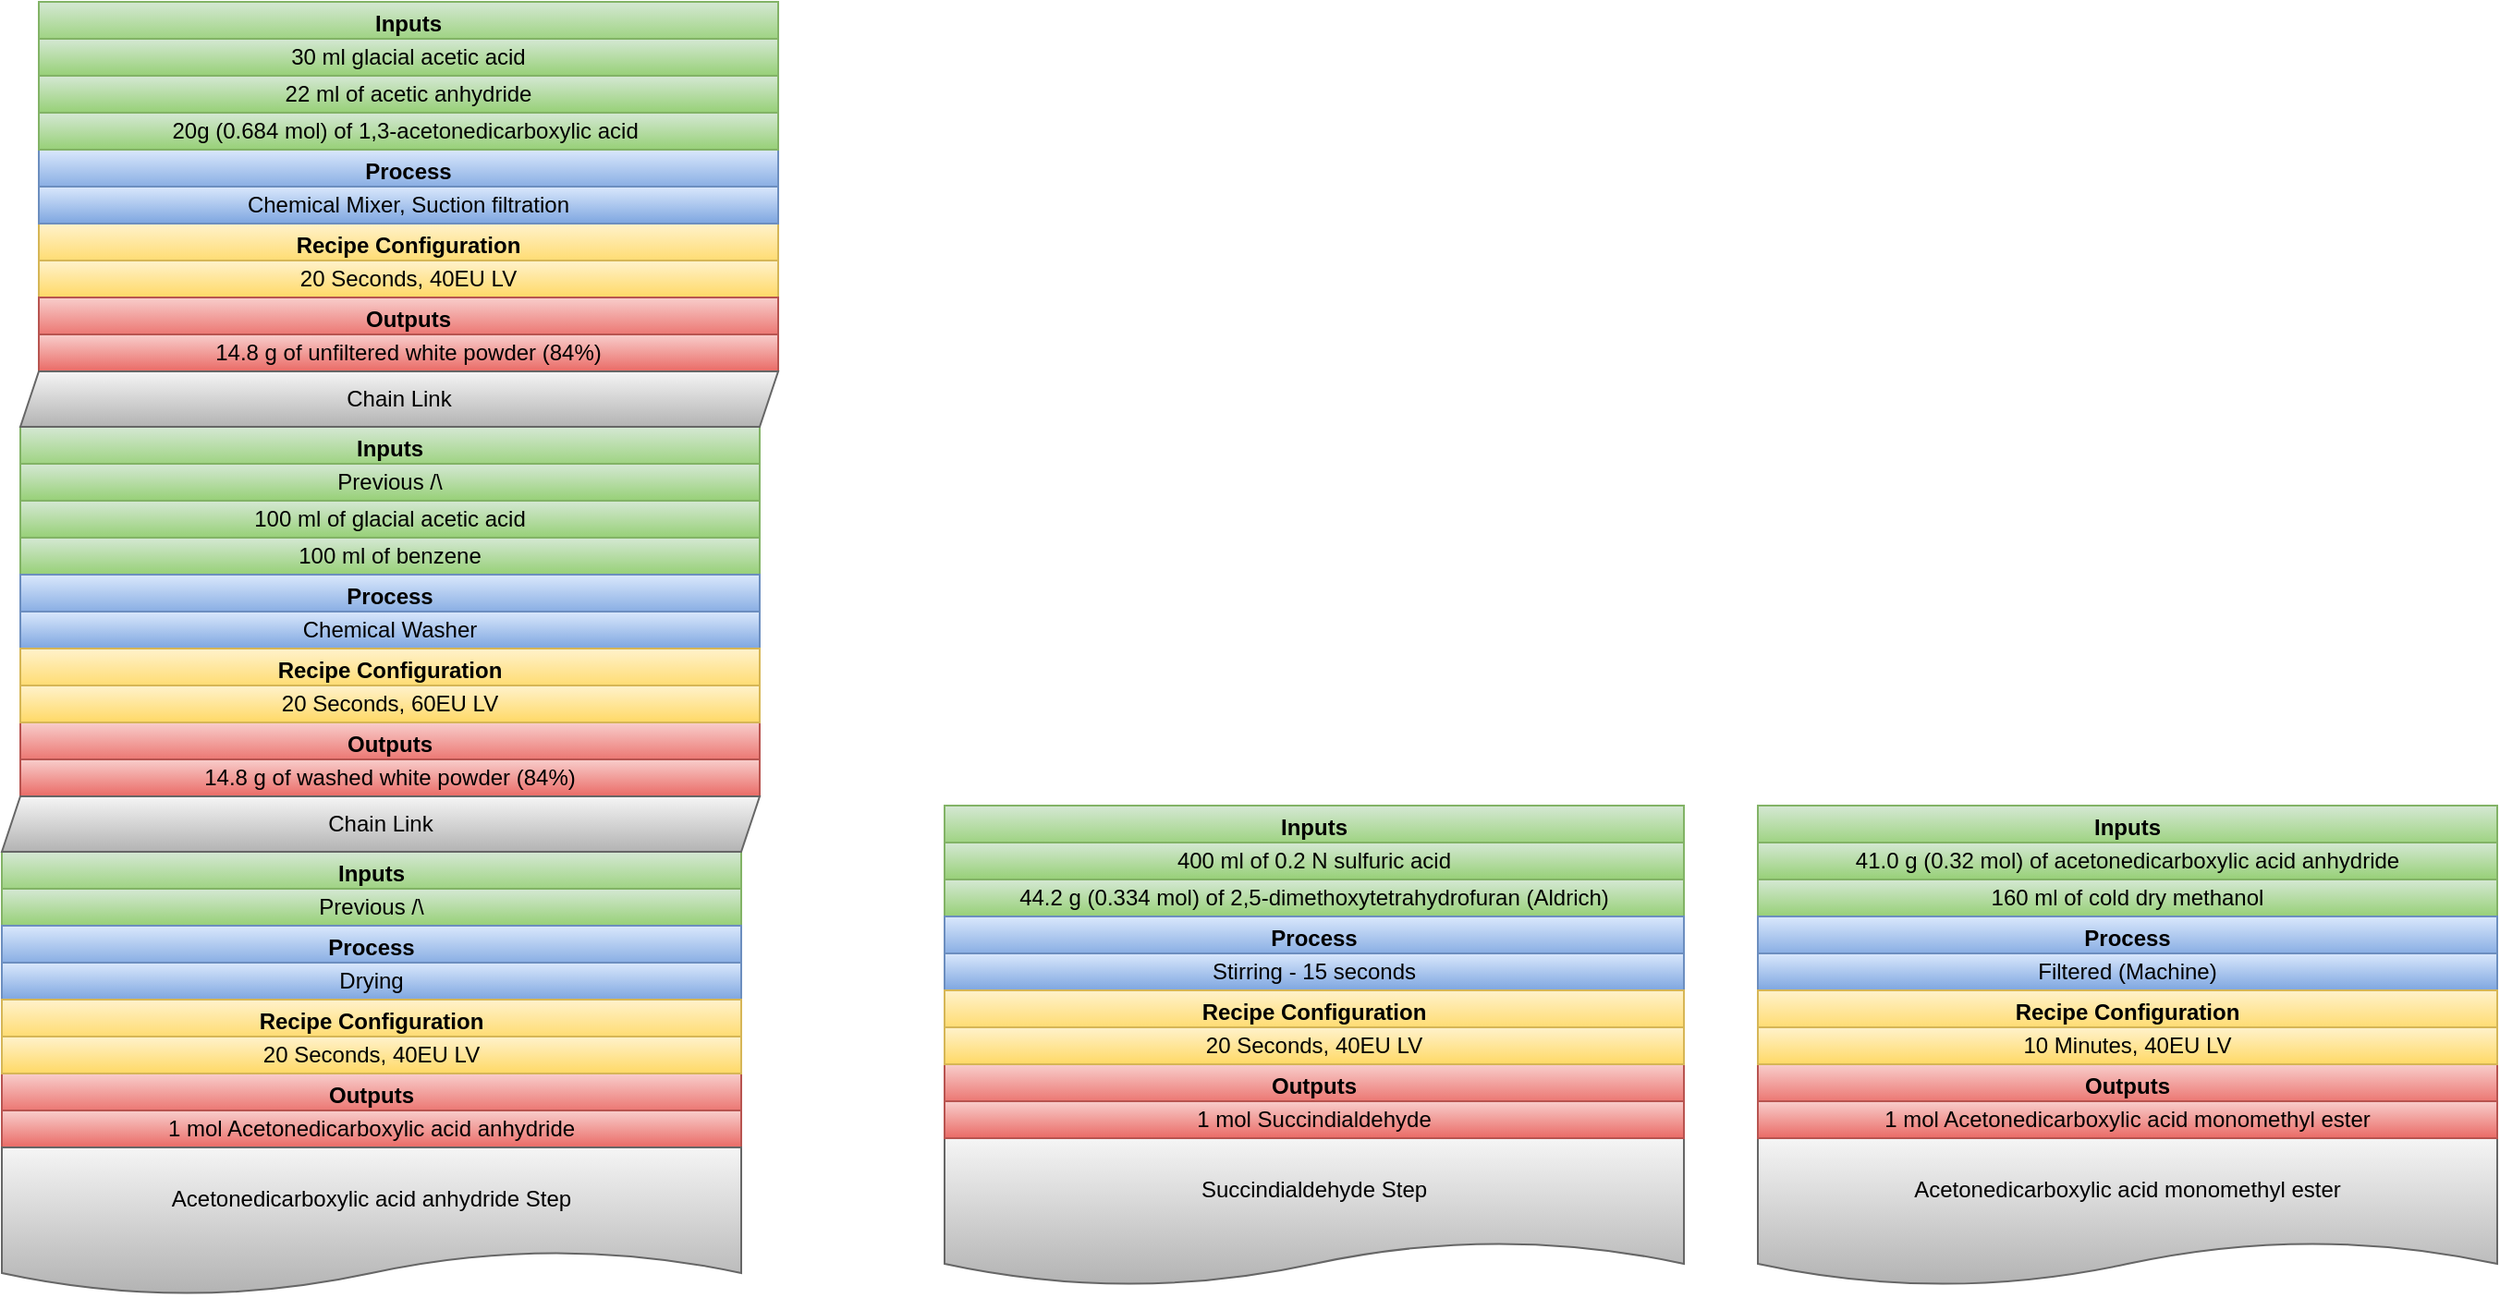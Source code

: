 <mxfile version="22.1.0" type="github">
  <diagram id="C5RBs43oDa-KdzZeNtuy" name="Page-1">
    <mxGraphModel dx="880" dy="478" grid="1" gridSize="10" guides="1" tooltips="1" connect="1" arrows="1" fold="1" page="1" pageScale="1" pageWidth="827" pageHeight="1169" math="0" shadow="0">
      <root>
        <mxCell id="WIyWlLk6GJQsqaUBKTNV-0" />
        <mxCell id="WIyWlLk6GJQsqaUBKTNV-1" parent="WIyWlLk6GJQsqaUBKTNV-0" />
        <mxCell id="jN8S7fCRklli_ahP0uXs-13" value="Outputs" style="swimlane;whiteSpace=wrap;html=1;fillColor=#f8cecc;strokeColor=#b85450;gradientColor=#ea6b66;" vertex="1" parent="WIyWlLk6GJQsqaUBKTNV-1">
          <mxGeometry x="70" y="580" width="400" height="40" as="geometry">
            <mxRectangle x="80" y="360" width="90" height="30" as="alternateBounds" />
          </mxGeometry>
        </mxCell>
        <mxCell id="jN8S7fCRklli_ahP0uXs-15" style="edgeStyle=orthogonalEdgeStyle;rounded=0;orthogonalLoop=1;jettySize=auto;html=1;exitX=0.5;exitY=1;exitDx=0;exitDy=0;fillColor=#f8cecc;strokeColor=#b85450;gradientColor=#ea6b66;" edge="1" parent="jN8S7fCRklli_ahP0uXs-13">
          <mxGeometry relative="1" as="geometry">
            <mxPoint x="150" y="40" as="sourcePoint" />
            <mxPoint x="150" y="40" as="targetPoint" />
          </mxGeometry>
        </mxCell>
        <mxCell id="jN8S7fCRklli_ahP0uXs-16" value="1 mol Acetonedicarboxylic acid anhydride" style="rounded=0;whiteSpace=wrap;html=1;fillColor=#f8cecc;strokeColor=#b85450;gradientColor=#ea6b66;" vertex="1" parent="jN8S7fCRklli_ahP0uXs-13">
          <mxGeometry y="20" width="400" height="20" as="geometry" />
        </mxCell>
        <mxCell id="jN8S7fCRklli_ahP0uXs-22" value="Acetonedicarboxylic acid anhydride Step" style="shape=document;whiteSpace=wrap;html=1;boundedLbl=1;fillColor=#f5f5f5;gradientColor=#b3b3b3;strokeColor=#666666;" vertex="1" parent="WIyWlLk6GJQsqaUBKTNV-1">
          <mxGeometry x="70" y="620" width="400" height="80" as="geometry" />
        </mxCell>
        <mxCell id="jN8S7fCRklli_ahP0uXs-26" value="Inputs" style="swimlane;whiteSpace=wrap;html=1;fillColor=#d5e8d4;strokeColor=#82b366;gradientColor=#97d077;" vertex="1" parent="WIyWlLk6GJQsqaUBKTNV-1">
          <mxGeometry x="80" y="230" width="400" height="80" as="geometry">
            <mxRectangle x="80" y="230" width="80" height="30" as="alternateBounds" />
          </mxGeometry>
        </mxCell>
        <mxCell id="jN8S7fCRklli_ahP0uXs-27" value="Previous /\" style="rounded=0;whiteSpace=wrap;html=1;fillColor=#d5e8d4;strokeColor=#82b366;gradientColor=#97d077;" vertex="1" parent="jN8S7fCRklli_ahP0uXs-26">
          <mxGeometry y="20" width="400" height="20" as="geometry" />
        </mxCell>
        <mxCell id="jN8S7fCRklli_ahP0uXs-28" style="edgeStyle=orthogonalEdgeStyle;rounded=0;orthogonalLoop=1;jettySize=auto;html=1;exitX=0.5;exitY=1;exitDx=0;exitDy=0;fillColor=#d5e8d4;strokeColor=#82b366;gradientColor=#97d077;" edge="1" parent="jN8S7fCRklli_ahP0uXs-26" source="jN8S7fCRklli_ahP0uXs-27" target="jN8S7fCRklli_ahP0uXs-27">
          <mxGeometry relative="1" as="geometry" />
        </mxCell>
        <mxCell id="jN8S7fCRklli_ahP0uXs-29" value="100 ml of glacial acetic acid" style="rounded=0;whiteSpace=wrap;html=1;fillColor=#d5e8d4;strokeColor=#82b366;gradientColor=#97d077;" vertex="1" parent="jN8S7fCRklli_ahP0uXs-26">
          <mxGeometry y="40" width="400" height="20" as="geometry" />
        </mxCell>
        <mxCell id="jN8S7fCRklli_ahP0uXs-34" value="100 ml of benzene" style="rounded=0;whiteSpace=wrap;html=1;fillColor=#d5e8d4;strokeColor=#82b366;gradientColor=#97d077;" vertex="1" parent="jN8S7fCRklli_ahP0uXs-26">
          <mxGeometry y="60" width="400" height="20" as="geometry" />
        </mxCell>
        <mxCell id="jN8S7fCRklli_ahP0uXs-35" value="Process" style="swimlane;whiteSpace=wrap;html=1;fillColor=#dae8fc;strokeColor=#6c8ebf;gradientColor=#7ea6e0;" vertex="1" parent="WIyWlLk6GJQsqaUBKTNV-1">
          <mxGeometry x="80" y="310" width="400" height="40" as="geometry">
            <mxRectangle x="80" y="190" width="90" height="30" as="alternateBounds" />
          </mxGeometry>
        </mxCell>
        <mxCell id="jN8S7fCRklli_ahP0uXs-36" value="Chemical Washer" style="rounded=0;whiteSpace=wrap;html=1;fillColor=#dae8fc;strokeColor=#6c8ebf;gradientColor=#7ea6e0;" vertex="1" parent="jN8S7fCRklli_ahP0uXs-35">
          <mxGeometry y="20" width="400" height="20" as="geometry" />
        </mxCell>
        <mxCell id="jN8S7fCRklli_ahP0uXs-39" value="Outputs" style="swimlane;whiteSpace=wrap;html=1;fillColor=#f8cecc;strokeColor=#b85450;gradientColor=#ea6b66;startSize=23;" vertex="1" parent="WIyWlLk6GJQsqaUBKTNV-1">
          <mxGeometry x="80" y="390" width="400" height="40" as="geometry">
            <mxRectangle x="80" y="150" width="90" height="30" as="alternateBounds" />
          </mxGeometry>
        </mxCell>
        <mxCell id="jN8S7fCRklli_ahP0uXs-40" style="edgeStyle=orthogonalEdgeStyle;rounded=0;orthogonalLoop=1;jettySize=auto;html=1;exitX=0.5;exitY=1;exitDx=0;exitDy=0;fillColor=#f8cecc;strokeColor=#b85450;gradientColor=#ea6b66;" edge="1" parent="jN8S7fCRklli_ahP0uXs-39">
          <mxGeometry relative="1" as="geometry">
            <mxPoint x="150" y="40" as="sourcePoint" />
            <mxPoint x="150" y="40" as="targetPoint" />
          </mxGeometry>
        </mxCell>
        <mxCell id="jN8S7fCRklli_ahP0uXs-41" value="14.8 g of washed white powder (84%)" style="rounded=0;whiteSpace=wrap;html=1;fillColor=#f8cecc;strokeColor=#b85450;gradientColor=#ea6b66;" vertex="1" parent="jN8S7fCRklli_ahP0uXs-39">
          <mxGeometry y="20" width="400" height="20" as="geometry" />
        </mxCell>
        <mxCell id="jN8S7fCRklli_ahP0uXs-42" value="Inputs" style="swimlane;whiteSpace=wrap;html=1;fillColor=#d5e8d4;strokeColor=#82b366;gradientColor=#97d077;" vertex="1" parent="WIyWlLk6GJQsqaUBKTNV-1">
          <mxGeometry x="70" y="460" width="400" height="40" as="geometry">
            <mxRectangle x="80" y="230" width="80" height="30" as="alternateBounds" />
          </mxGeometry>
        </mxCell>
        <mxCell id="jN8S7fCRklli_ahP0uXs-43" value="Previous /\" style="rounded=0;whiteSpace=wrap;html=1;fillColor=#d5e8d4;strokeColor=#82b366;gradientColor=#97d077;" vertex="1" parent="jN8S7fCRklli_ahP0uXs-42">
          <mxGeometry y="20" width="400" height="20" as="geometry" />
        </mxCell>
        <mxCell id="jN8S7fCRklli_ahP0uXs-44" style="edgeStyle=orthogonalEdgeStyle;rounded=0;orthogonalLoop=1;jettySize=auto;html=1;exitX=0.5;exitY=1;exitDx=0;exitDy=0;fillColor=#d5e8d4;strokeColor=#82b366;gradientColor=#97d077;" edge="1" parent="jN8S7fCRklli_ahP0uXs-42" source="jN8S7fCRklli_ahP0uXs-43" target="jN8S7fCRklli_ahP0uXs-43">
          <mxGeometry relative="1" as="geometry" />
        </mxCell>
        <mxCell id="jN8S7fCRklli_ahP0uXs-47" value="Process" style="swimlane;whiteSpace=wrap;html=1;fillColor=#dae8fc;strokeColor=#6c8ebf;gradientColor=#7ea6e0;" vertex="1" parent="WIyWlLk6GJQsqaUBKTNV-1">
          <mxGeometry x="70" y="500" width="400" height="40" as="geometry">
            <mxRectangle x="80" y="190" width="90" height="30" as="alternateBounds" />
          </mxGeometry>
        </mxCell>
        <mxCell id="jN8S7fCRklli_ahP0uXs-48" value="Drying" style="rounded=0;whiteSpace=wrap;html=1;fillColor=#dae8fc;strokeColor=#6c8ebf;gradientColor=#7ea6e0;" vertex="1" parent="jN8S7fCRklli_ahP0uXs-47">
          <mxGeometry y="20" width="400" height="20" as="geometry" />
        </mxCell>
        <mxCell id="jN8S7fCRklli_ahP0uXs-62" value="Succindialdehyde&amp;nbsp;Step" style="shape=document;whiteSpace=wrap;html=1;boundedLbl=1;fillColor=#f5f5f5;gradientColor=#b3b3b3;strokeColor=#666666;" vertex="1" parent="WIyWlLk6GJQsqaUBKTNV-1">
          <mxGeometry x="580" y="615" width="400" height="80" as="geometry" />
        </mxCell>
        <mxCell id="jN8S7fCRklli_ahP0uXs-83" value="Outputs" style="swimlane;whiteSpace=wrap;html=1;fillColor=#f8cecc;strokeColor=#b85450;gradientColor=#ea6b66;" vertex="1" parent="WIyWlLk6GJQsqaUBKTNV-1">
          <mxGeometry x="580" y="575" width="400" height="40" as="geometry">
            <mxRectangle x="80" y="360" width="90" height="30" as="alternateBounds" />
          </mxGeometry>
        </mxCell>
        <mxCell id="jN8S7fCRklli_ahP0uXs-84" style="edgeStyle=orthogonalEdgeStyle;rounded=0;orthogonalLoop=1;jettySize=auto;html=1;exitX=0.5;exitY=1;exitDx=0;exitDy=0;fillColor=#f8cecc;strokeColor=#b85450;gradientColor=#ea6b66;" edge="1" parent="jN8S7fCRklli_ahP0uXs-83">
          <mxGeometry relative="1" as="geometry">
            <mxPoint x="150" y="40" as="sourcePoint" />
            <mxPoint x="150" y="40" as="targetPoint" />
          </mxGeometry>
        </mxCell>
        <mxCell id="jN8S7fCRklli_ahP0uXs-85" value="1 mol Succindialdehyde" style="rounded=0;whiteSpace=wrap;html=1;fillColor=#f8cecc;strokeColor=#b85450;gradientColor=#ea6b66;" vertex="1" parent="jN8S7fCRklli_ahP0uXs-83">
          <mxGeometry y="20" width="400" height="20" as="geometry" />
        </mxCell>
        <mxCell id="jN8S7fCRklli_ahP0uXs-86" value="Inputs" style="swimlane;whiteSpace=wrap;html=1;fillColor=#d5e8d4;strokeColor=#82b366;gradientColor=#97d077;" vertex="1" parent="WIyWlLk6GJQsqaUBKTNV-1">
          <mxGeometry x="580" y="435" width="400" height="60" as="geometry">
            <mxRectangle x="80" y="230" width="80" height="30" as="alternateBounds" />
          </mxGeometry>
        </mxCell>
        <mxCell id="jN8S7fCRklli_ahP0uXs-87" value="400 ml of 0.2 N sulfuric acid" style="rounded=0;whiteSpace=wrap;html=1;fillColor=#d5e8d4;strokeColor=#82b366;gradientColor=#97d077;" vertex="1" parent="jN8S7fCRklli_ahP0uXs-86">
          <mxGeometry y="20" width="400" height="20" as="geometry" />
        </mxCell>
        <mxCell id="jN8S7fCRklli_ahP0uXs-88" style="edgeStyle=orthogonalEdgeStyle;rounded=0;orthogonalLoop=1;jettySize=auto;html=1;exitX=0.5;exitY=1;exitDx=0;exitDy=0;fillColor=#d5e8d4;strokeColor=#82b366;gradientColor=#97d077;" edge="1" parent="jN8S7fCRklli_ahP0uXs-86" source="jN8S7fCRklli_ahP0uXs-87" target="jN8S7fCRklli_ahP0uXs-87">
          <mxGeometry relative="1" as="geometry" />
        </mxCell>
        <mxCell id="jN8S7fCRklli_ahP0uXs-94" value="44.2 g (0.334 mol) of 2,5-dimethoxytetrahydrofuran (Aldrich)" style="rounded=0;whiteSpace=wrap;html=1;fillColor=#d5e8d4;strokeColor=#82b366;gradientColor=#97d077;" vertex="1" parent="jN8S7fCRklli_ahP0uXs-86">
          <mxGeometry y="40" width="400" height="20" as="geometry" />
        </mxCell>
        <mxCell id="jN8S7fCRklli_ahP0uXs-89" value="Process" style="swimlane;whiteSpace=wrap;html=1;fillColor=#dae8fc;strokeColor=#6c8ebf;gradientColor=#7ea6e0;" vertex="1" parent="WIyWlLk6GJQsqaUBKTNV-1">
          <mxGeometry x="580" y="495" width="400" height="40" as="geometry">
            <mxRectangle x="80" y="190" width="90" height="30" as="alternateBounds" />
          </mxGeometry>
        </mxCell>
        <mxCell id="jN8S7fCRklli_ahP0uXs-90" value="Stirring - 15 seconds" style="rounded=0;whiteSpace=wrap;html=1;fillColor=#dae8fc;strokeColor=#6c8ebf;gradientColor=#7ea6e0;" vertex="1" parent="jN8S7fCRklli_ahP0uXs-89">
          <mxGeometry y="20" width="400" height="20" as="geometry" />
        </mxCell>
        <mxCell id="jN8S7fCRklli_ahP0uXs-97" value="Recipe Configuration" style="swimlane;whiteSpace=wrap;html=1;fillColor=#fff2cc;strokeColor=#d6b656;gradientColor=#ffd966;" vertex="1" parent="WIyWlLk6GJQsqaUBKTNV-1">
          <mxGeometry x="90" y="120" width="400" height="40" as="geometry">
            <mxRectangle x="80" y="190" width="90" height="30" as="alternateBounds" />
          </mxGeometry>
        </mxCell>
        <mxCell id="jN8S7fCRklli_ahP0uXs-98" value="20 Seconds, 40EU LV" style="rounded=0;whiteSpace=wrap;html=1;fillColor=#fff2cc;strokeColor=#d6b656;gradientColor=#ffd966;" vertex="1" parent="jN8S7fCRklli_ahP0uXs-97">
          <mxGeometry y="20" width="400" height="20" as="geometry" />
        </mxCell>
        <mxCell id="jN8S7fCRklli_ahP0uXs-18" value="Process" style="swimlane;whiteSpace=wrap;html=1;fillColor=#dae8fc;strokeColor=#6c8ebf;gradientColor=#7ea6e0;" vertex="1" parent="WIyWlLk6GJQsqaUBKTNV-1">
          <mxGeometry x="90" y="80" width="400" height="40" as="geometry">
            <mxRectangle x="80" y="190" width="90" height="30" as="alternateBounds" />
          </mxGeometry>
        </mxCell>
        <mxCell id="jN8S7fCRklli_ahP0uXs-20" value="Chemical Mixer, Suction filtration" style="rounded=0;whiteSpace=wrap;html=1;fillColor=#dae8fc;strokeColor=#6c8ebf;gradientColor=#7ea6e0;" vertex="1" parent="jN8S7fCRklli_ahP0uXs-18">
          <mxGeometry y="20" width="400" height="20" as="geometry" />
        </mxCell>
        <mxCell id="jN8S7fCRklli_ahP0uXs-3" value="Inputs" style="swimlane;whiteSpace=wrap;html=1;fillColor=#d5e8d4;strokeColor=#82b366;gradientColor=#97d077;" vertex="1" parent="WIyWlLk6GJQsqaUBKTNV-1">
          <mxGeometry x="90" width="400" height="80" as="geometry">
            <mxRectangle x="80" y="70" width="80" height="30" as="alternateBounds" />
          </mxGeometry>
        </mxCell>
        <mxCell id="jN8S7fCRklli_ahP0uXs-0" value="30 ml glacial acetic acid" style="rounded=0;whiteSpace=wrap;html=1;fillColor=#d5e8d4;strokeColor=#82b366;gradientColor=#97d077;" vertex="1" parent="jN8S7fCRklli_ahP0uXs-3">
          <mxGeometry y="20" width="400" height="20" as="geometry" />
        </mxCell>
        <mxCell id="jN8S7fCRklli_ahP0uXs-1" style="edgeStyle=orthogonalEdgeStyle;rounded=0;orthogonalLoop=1;jettySize=auto;html=1;exitX=0.5;exitY=1;exitDx=0;exitDy=0;fillColor=#d5e8d4;strokeColor=#82b366;gradientColor=#97d077;" edge="1" parent="jN8S7fCRklli_ahP0uXs-3" source="jN8S7fCRklli_ahP0uXs-0" target="jN8S7fCRklli_ahP0uXs-0">
          <mxGeometry relative="1" as="geometry" />
        </mxCell>
        <mxCell id="jN8S7fCRklli_ahP0uXs-2" value="22 ml of acetic anhydride" style="rounded=0;whiteSpace=wrap;html=1;fillColor=#d5e8d4;strokeColor=#82b366;gradientColor=#97d077;" vertex="1" parent="jN8S7fCRklli_ahP0uXs-3">
          <mxGeometry y="40" width="400" height="20" as="geometry" />
        </mxCell>
        <mxCell id="jN8S7fCRklli_ahP0uXs-12" value="20g (0.684 mol) of 1,3-acetonedicarboxylic acid&amp;nbsp;" style="rounded=0;whiteSpace=wrap;html=1;fillColor=#d5e8d4;strokeColor=#82b366;gradientColor=#97d077;" vertex="1" parent="jN8S7fCRklli_ahP0uXs-3">
          <mxGeometry y="60" width="400" height="20" as="geometry" />
        </mxCell>
        <mxCell id="jN8S7fCRklli_ahP0uXs-23" value="Outputs" style="swimlane;whiteSpace=wrap;html=1;fillColor=#f8cecc;strokeColor=#b85450;gradientColor=#ea6b66;" vertex="1" parent="WIyWlLk6GJQsqaUBKTNV-1">
          <mxGeometry x="90" y="160" width="400" height="40" as="geometry">
            <mxRectangle x="80" y="150" width="90" height="30" as="alternateBounds" />
          </mxGeometry>
        </mxCell>
        <mxCell id="jN8S7fCRklli_ahP0uXs-24" style="edgeStyle=orthogonalEdgeStyle;rounded=0;orthogonalLoop=1;jettySize=auto;html=1;exitX=0.5;exitY=1;exitDx=0;exitDy=0;fillColor=#f8cecc;strokeColor=#b85450;gradientColor=#ea6b66;" edge="1" parent="jN8S7fCRklli_ahP0uXs-23">
          <mxGeometry relative="1" as="geometry">
            <mxPoint x="150" y="40" as="sourcePoint" />
            <mxPoint x="150" y="40" as="targetPoint" />
          </mxGeometry>
        </mxCell>
        <mxCell id="jN8S7fCRklli_ahP0uXs-25" value="14.8 g of unfiltered white powder (84%)" style="rounded=0;whiteSpace=wrap;html=1;fillColor=#f8cecc;strokeColor=#b85450;gradientColor=#ea6b66;" vertex="1" parent="jN8S7fCRklli_ahP0uXs-23">
          <mxGeometry y="20" width="400" height="20" as="geometry" />
        </mxCell>
        <mxCell id="jN8S7fCRklli_ahP0uXs-99" value="Recipe Configuration" style="swimlane;whiteSpace=wrap;html=1;fillColor=#fff2cc;strokeColor=#d6b656;gradientColor=#ffd966;startSize=23;" vertex="1" parent="WIyWlLk6GJQsqaUBKTNV-1">
          <mxGeometry x="80" y="350" width="400" height="40" as="geometry">
            <mxRectangle x="80" y="190" width="90" height="30" as="alternateBounds" />
          </mxGeometry>
        </mxCell>
        <mxCell id="jN8S7fCRklli_ahP0uXs-100" value="20 Seconds, 60EU LV" style="rounded=0;whiteSpace=wrap;html=1;fillColor=#fff2cc;strokeColor=#d6b656;gradientColor=#ffd966;" vertex="1" parent="jN8S7fCRklli_ahP0uXs-99">
          <mxGeometry y="20" width="400" height="20" as="geometry" />
        </mxCell>
        <mxCell id="jN8S7fCRklli_ahP0uXs-101" value="Chain Link" style="shape=parallelogram;perimeter=parallelogramPerimeter;whiteSpace=wrap;html=1;fixedSize=1;fillColor=#f5f5f5;gradientColor=#b3b3b3;strokeColor=#666666;size=10;" vertex="1" parent="WIyWlLk6GJQsqaUBKTNV-1">
          <mxGeometry x="80" y="200" width="410" height="30" as="geometry" />
        </mxCell>
        <mxCell id="jN8S7fCRklli_ahP0uXs-102" value="Chain Link" style="shape=parallelogram;perimeter=parallelogramPerimeter;whiteSpace=wrap;html=1;fixedSize=1;fillColor=#f5f5f5;gradientColor=#b3b3b3;strokeColor=#666666;size=10;" vertex="1" parent="WIyWlLk6GJQsqaUBKTNV-1">
          <mxGeometry x="70" y="430" width="410" height="30" as="geometry" />
        </mxCell>
        <mxCell id="jN8S7fCRklli_ahP0uXs-103" value="Recipe Configuration" style="swimlane;whiteSpace=wrap;html=1;fillColor=#fff2cc;strokeColor=#d6b656;gradientColor=#ffd966;" vertex="1" parent="WIyWlLk6GJQsqaUBKTNV-1">
          <mxGeometry x="70" y="540" width="400" height="40" as="geometry">
            <mxRectangle x="80" y="190" width="90" height="30" as="alternateBounds" />
          </mxGeometry>
        </mxCell>
        <mxCell id="jN8S7fCRklli_ahP0uXs-104" value="20 Seconds, 40EU LV" style="rounded=0;whiteSpace=wrap;html=1;fillColor=#fff2cc;strokeColor=#d6b656;gradientColor=#ffd966;" vertex="1" parent="jN8S7fCRklli_ahP0uXs-103">
          <mxGeometry y="20" width="400" height="20" as="geometry" />
        </mxCell>
        <mxCell id="jN8S7fCRklli_ahP0uXs-105" value="Recipe Configuration" style="swimlane;whiteSpace=wrap;html=1;fillColor=#fff2cc;strokeColor=#d6b656;gradientColor=#ffd966;" vertex="1" parent="WIyWlLk6GJQsqaUBKTNV-1">
          <mxGeometry x="580" y="535" width="400" height="40" as="geometry">
            <mxRectangle x="80" y="190" width="90" height="30" as="alternateBounds" />
          </mxGeometry>
        </mxCell>
        <mxCell id="jN8S7fCRklli_ahP0uXs-106" value="20 Seconds, 40EU LV" style="rounded=0;whiteSpace=wrap;html=1;fillColor=#fff2cc;strokeColor=#d6b656;gradientColor=#ffd966;" vertex="1" parent="jN8S7fCRklli_ahP0uXs-105">
          <mxGeometry y="20" width="400" height="20" as="geometry" />
        </mxCell>
        <mxCell id="jN8S7fCRklli_ahP0uXs-108" value="Acetonedicarboxylic acid monomethyl ester" style="shape=document;whiteSpace=wrap;html=1;boundedLbl=1;fillColor=#f5f5f5;gradientColor=#b3b3b3;strokeColor=#666666;" vertex="1" parent="WIyWlLk6GJQsqaUBKTNV-1">
          <mxGeometry x="1020" y="615" width="400" height="80" as="geometry" />
        </mxCell>
        <mxCell id="jN8S7fCRklli_ahP0uXs-109" value="Outputs" style="swimlane;whiteSpace=wrap;html=1;fillColor=#f8cecc;strokeColor=#b85450;gradientColor=#ea6b66;" vertex="1" parent="WIyWlLk6GJQsqaUBKTNV-1">
          <mxGeometry x="1020" y="575" width="400" height="40" as="geometry">
            <mxRectangle x="80" y="360" width="90" height="30" as="alternateBounds" />
          </mxGeometry>
        </mxCell>
        <mxCell id="jN8S7fCRklli_ahP0uXs-110" style="edgeStyle=orthogonalEdgeStyle;rounded=0;orthogonalLoop=1;jettySize=auto;html=1;exitX=0.5;exitY=1;exitDx=0;exitDy=0;fillColor=#f8cecc;strokeColor=#b85450;gradientColor=#ea6b66;" edge="1" parent="jN8S7fCRklli_ahP0uXs-109">
          <mxGeometry relative="1" as="geometry">
            <mxPoint x="150" y="40" as="sourcePoint" />
            <mxPoint x="150" y="40" as="targetPoint" />
          </mxGeometry>
        </mxCell>
        <mxCell id="jN8S7fCRklli_ahP0uXs-111" value="1 mol Acetonedicarboxylic acid monomethyl ester" style="rounded=0;whiteSpace=wrap;html=1;fillColor=#f8cecc;strokeColor=#b85450;gradientColor=#ea6b66;" vertex="1" parent="jN8S7fCRklli_ahP0uXs-109">
          <mxGeometry y="20" width="400" height="20" as="geometry" />
        </mxCell>
        <mxCell id="jN8S7fCRklli_ahP0uXs-112" value="Inputs" style="swimlane;whiteSpace=wrap;html=1;fillColor=#d5e8d4;strokeColor=#82b366;gradientColor=#97d077;" vertex="1" parent="WIyWlLk6GJQsqaUBKTNV-1">
          <mxGeometry x="1020" y="435" width="400" height="60" as="geometry">
            <mxRectangle x="80" y="230" width="80" height="30" as="alternateBounds" />
          </mxGeometry>
        </mxCell>
        <mxCell id="jN8S7fCRklli_ahP0uXs-113" value="41.0 g (0.32 mol) of acetonedicarboxylic acid anhydride" style="rounded=0;whiteSpace=wrap;html=1;fillColor=#d5e8d4;strokeColor=#82b366;gradientColor=#97d077;" vertex="1" parent="jN8S7fCRklli_ahP0uXs-112">
          <mxGeometry y="20" width="400" height="20" as="geometry" />
        </mxCell>
        <mxCell id="jN8S7fCRklli_ahP0uXs-114" style="edgeStyle=orthogonalEdgeStyle;rounded=0;orthogonalLoop=1;jettySize=auto;html=1;exitX=0.5;exitY=1;exitDx=0;exitDy=0;fillColor=#d5e8d4;strokeColor=#82b366;gradientColor=#97d077;" edge="1" parent="jN8S7fCRklli_ahP0uXs-112" source="jN8S7fCRklli_ahP0uXs-113" target="jN8S7fCRklli_ahP0uXs-113">
          <mxGeometry relative="1" as="geometry" />
        </mxCell>
        <mxCell id="jN8S7fCRklli_ahP0uXs-115" value="160 ml of cold dry methanol" style="rounded=0;whiteSpace=wrap;html=1;fillColor=#d5e8d4;strokeColor=#82b366;gradientColor=#97d077;" vertex="1" parent="jN8S7fCRklli_ahP0uXs-112">
          <mxGeometry y="40" width="400" height="20" as="geometry" />
        </mxCell>
        <mxCell id="jN8S7fCRklli_ahP0uXs-116" value="Process" style="swimlane;whiteSpace=wrap;html=1;fillColor=#dae8fc;strokeColor=#6c8ebf;gradientColor=#7ea6e0;" vertex="1" parent="WIyWlLk6GJQsqaUBKTNV-1">
          <mxGeometry x="1020" y="495" width="400" height="40" as="geometry">
            <mxRectangle x="80" y="190" width="90" height="30" as="alternateBounds" />
          </mxGeometry>
        </mxCell>
        <mxCell id="jN8S7fCRklli_ahP0uXs-117" value="Filtered (Machine)" style="rounded=0;whiteSpace=wrap;html=1;fillColor=#dae8fc;strokeColor=#6c8ebf;gradientColor=#7ea6e0;" vertex="1" parent="jN8S7fCRklli_ahP0uXs-116">
          <mxGeometry y="20" width="400" height="20" as="geometry" />
        </mxCell>
        <mxCell id="jN8S7fCRklli_ahP0uXs-118" value="Recipe Configuration" style="swimlane;whiteSpace=wrap;html=1;fillColor=#fff2cc;strokeColor=#d6b656;gradientColor=#ffd966;" vertex="1" parent="WIyWlLk6GJQsqaUBKTNV-1">
          <mxGeometry x="1020" y="535" width="400" height="40" as="geometry">
            <mxRectangle x="80" y="190" width="90" height="30" as="alternateBounds" />
          </mxGeometry>
        </mxCell>
        <mxCell id="jN8S7fCRklli_ahP0uXs-119" value="10 Minutes, 40EU LV" style="rounded=0;whiteSpace=wrap;html=1;fillColor=#fff2cc;strokeColor=#d6b656;gradientColor=#ffd966;" vertex="1" parent="jN8S7fCRklli_ahP0uXs-118">
          <mxGeometry y="20" width="400" height="20" as="geometry" />
        </mxCell>
      </root>
    </mxGraphModel>
  </diagram>
</mxfile>
